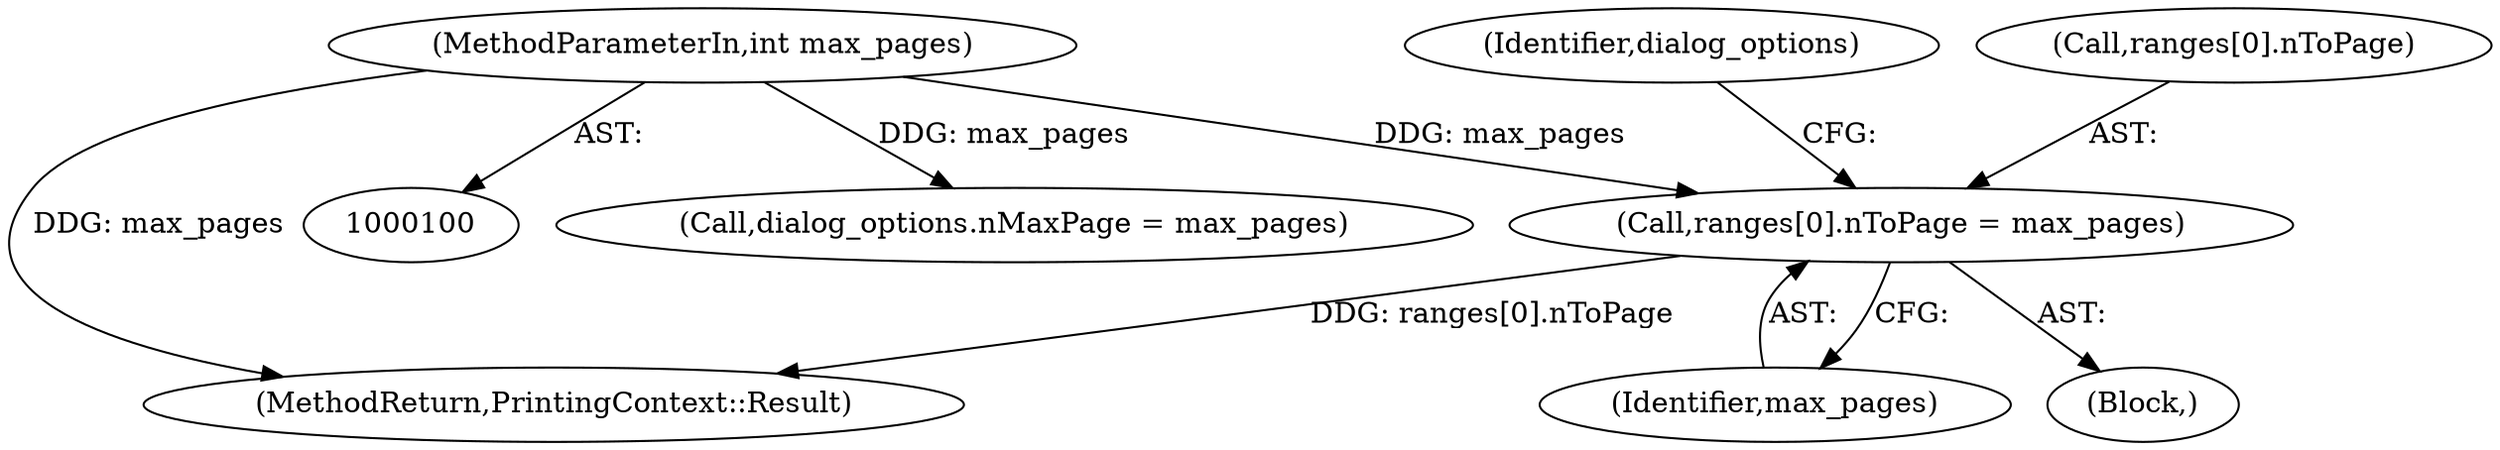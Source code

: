 digraph "0_Chrome_fc790462b4f248712bbc8c3734664dd6b05f80f2_5@array" {
"1000161" [label="(Call,ranges[0].nToPage = max_pages)"];
"1000102" [label="(MethodParameterIn,int max_pages)"];
"1000102" [label="(MethodParameterIn,int max_pages)"];
"1000161" [label="(Call,ranges[0].nToPage = max_pages)"];
"1000170" [label="(Identifier,dialog_options)"];
"1000184" [label="(Call,dialog_options.nMaxPage = max_pages)"];
"1000162" [label="(Call,ranges[0].nToPage)"];
"1000167" [label="(Identifier,max_pages)"];
"1000215" [label="(MethodReturn,PrintingContext::Result)"];
"1000148" [label="(Block,)"];
"1000161" -> "1000148"  [label="AST: "];
"1000161" -> "1000167"  [label="CFG: "];
"1000162" -> "1000161"  [label="AST: "];
"1000167" -> "1000161"  [label="AST: "];
"1000170" -> "1000161"  [label="CFG: "];
"1000161" -> "1000215"  [label="DDG: ranges[0].nToPage"];
"1000102" -> "1000161"  [label="DDG: max_pages"];
"1000102" -> "1000100"  [label="AST: "];
"1000102" -> "1000215"  [label="DDG: max_pages"];
"1000102" -> "1000184"  [label="DDG: max_pages"];
}
